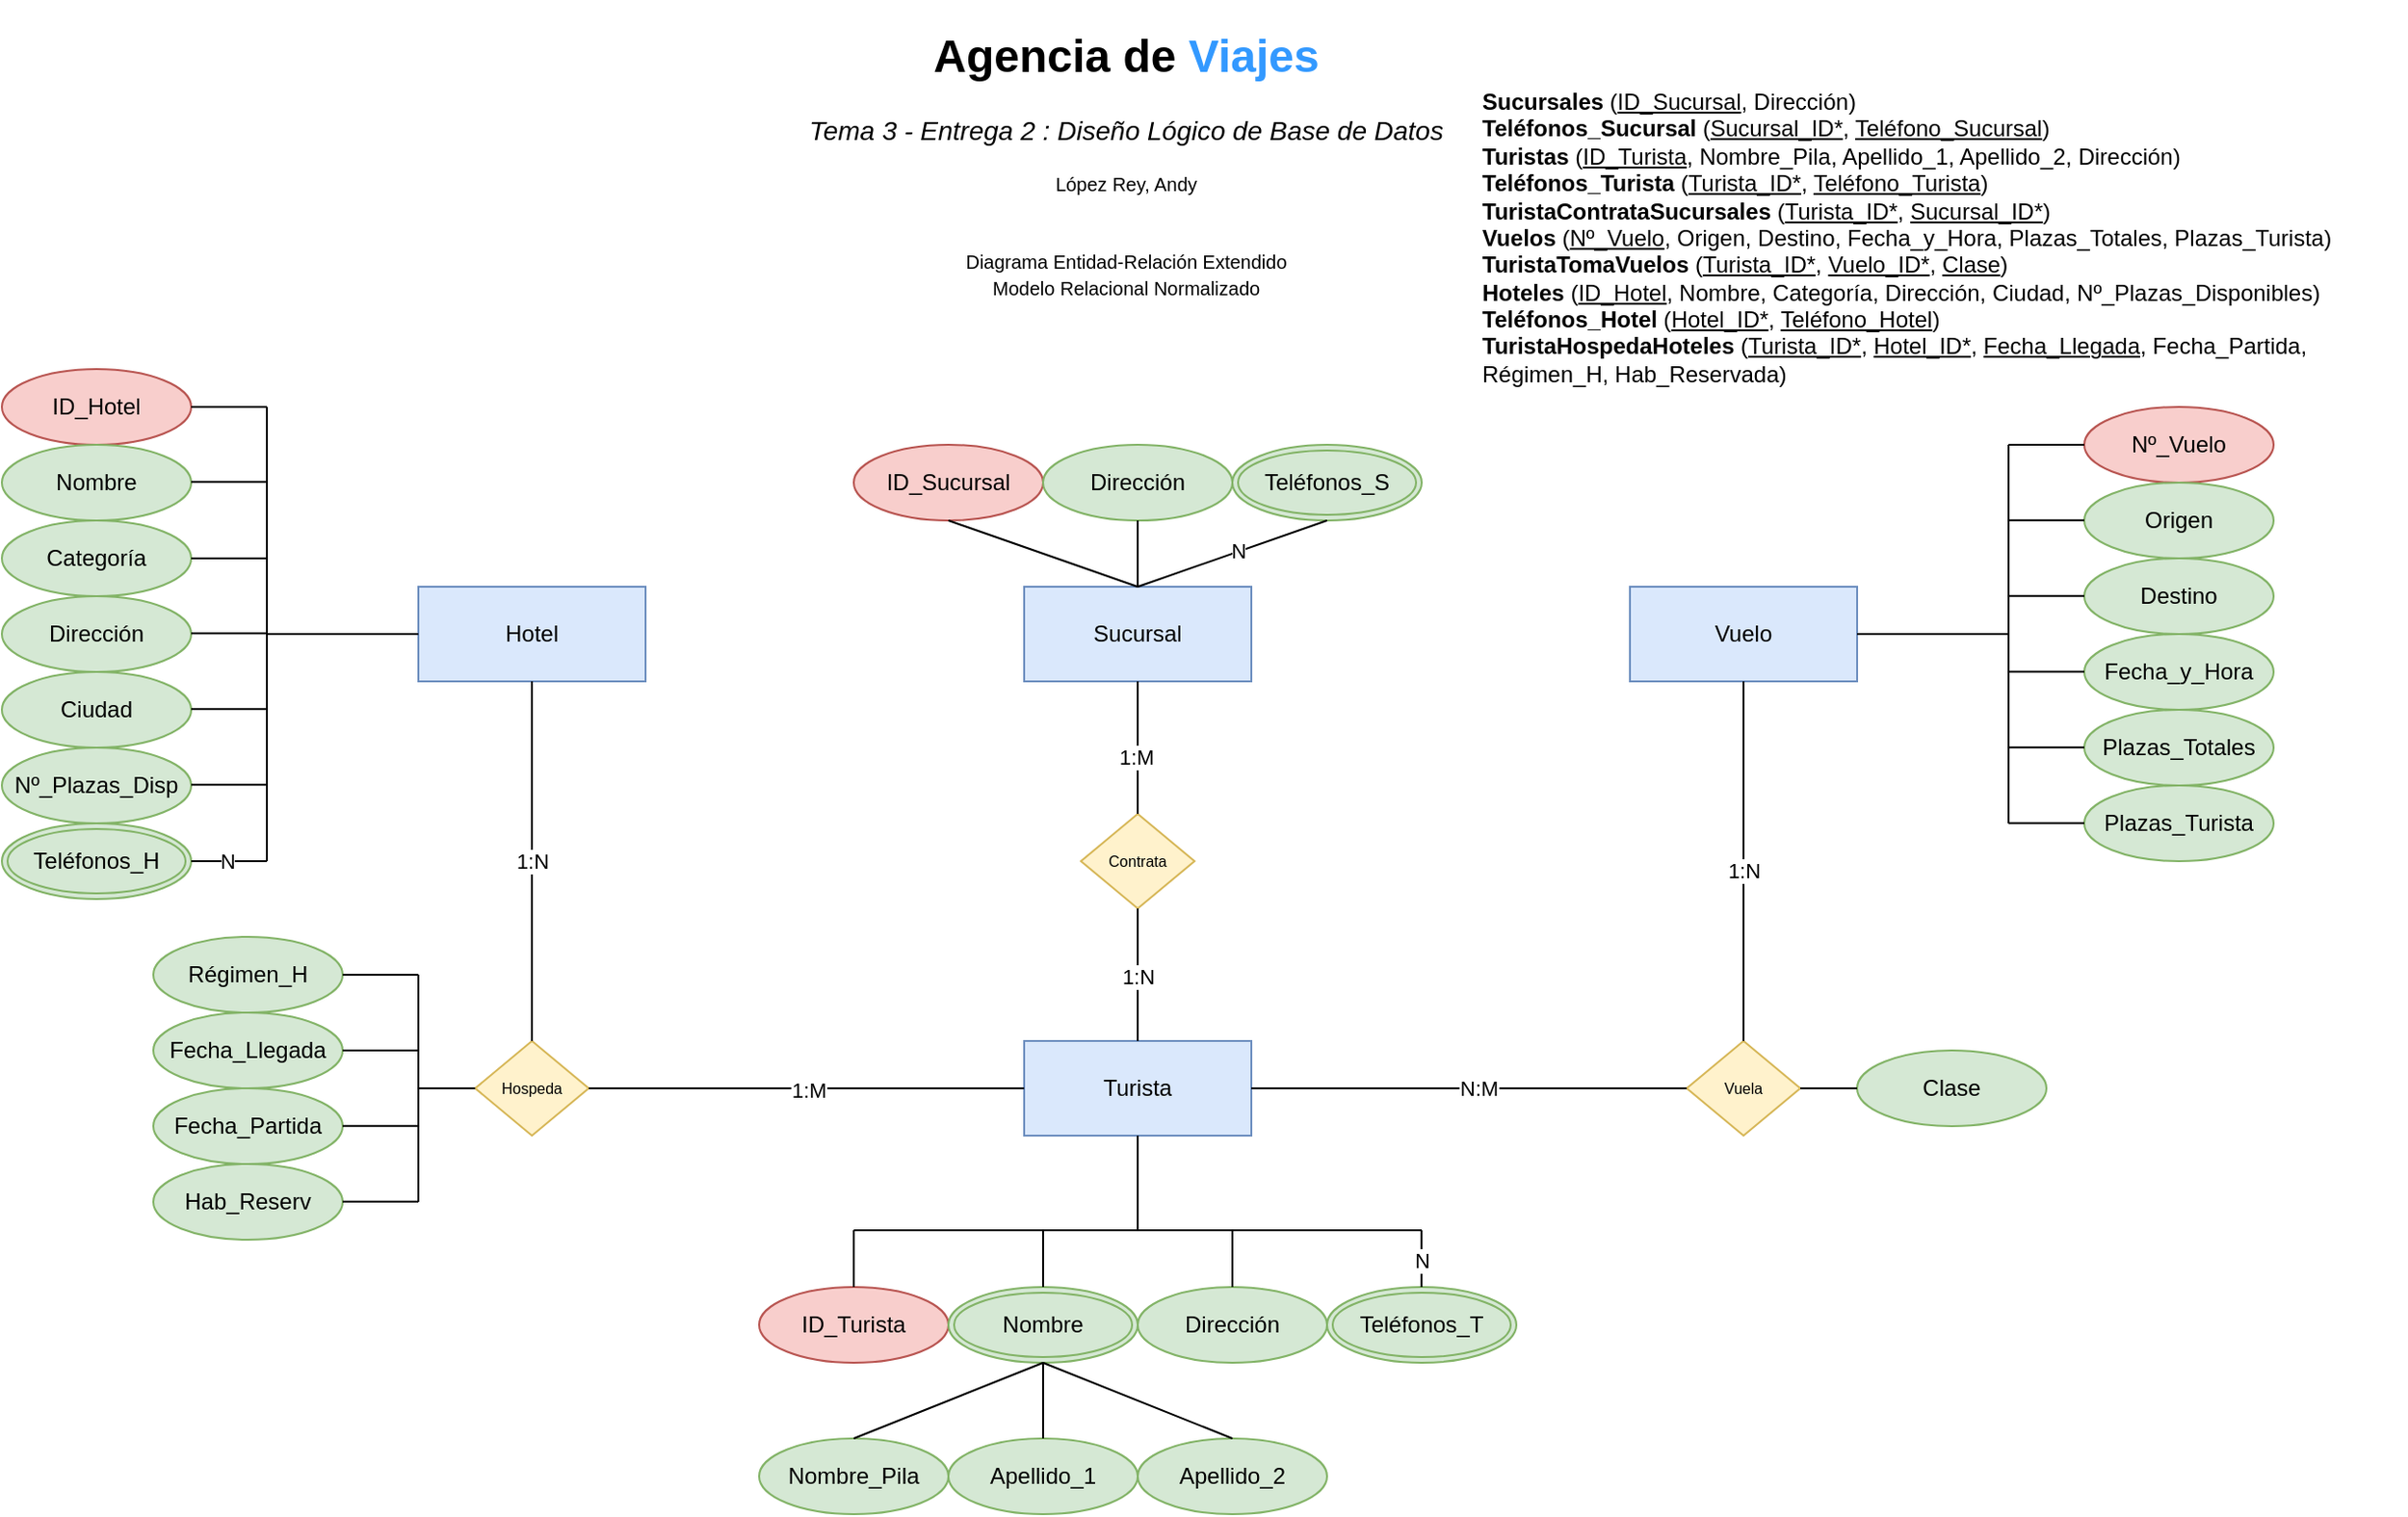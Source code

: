 <mxfile version="23.1.4" type="device">
  <diagram id="73fmRJYL05RO8pXoRcms" name="Page-1">
    <mxGraphModel dx="1646" dy="454" grid="1" gridSize="10" guides="1" tooltips="1" connect="1" arrows="1" fold="1" page="1" pageScale="1" pageWidth="827" pageHeight="1169" math="0" shadow="0">
      <root>
        <mxCell id="0" />
        <mxCell id="1" parent="0" />
        <mxCell id="Jn5Vp3NPjdzp6GlENmrg-1" value="&lt;h1&gt;Agencia de &lt;font color=&quot;#3399ff&quot;&gt;Viajes&lt;/font&gt;&lt;/h1&gt;&lt;div&gt;&lt;i&gt;&lt;font style=&quot;font-size: 14px;&quot;&gt;Tema 3 - Entrega 2 : Diseño Lógico de Base de Datos&lt;/font&gt;&lt;/i&gt;&lt;br&gt;&lt;/div&gt;&lt;div&gt;&lt;br&gt;&lt;/div&gt;&lt;div align=&quot;center&quot; style=&quot;font-size: 10px;&quot;&gt;López Rey, Andy&lt;br&gt;&lt;/div&gt;&lt;p&gt;&lt;br&gt;&lt;font style=&quot;font-size: 10px;&quot;&gt;Diagrama Entidad-Relación Extendido&lt;br&gt;Modelo Relacional Normalizado&lt;br&gt;&lt;/font&gt;&lt;/p&gt;&lt;p&gt;&lt;br&gt;&lt;/p&gt;&lt;p&gt;&lt;br&gt;&lt;/p&gt;" style="text;html=1;strokeColor=none;fillColor=none;spacing=5;spacingTop=-20;whiteSpace=wrap;overflow=hidden;rounded=0;align=center;" vertex="1" parent="1">
          <mxGeometry x="214" y="10" width="400" height="170" as="geometry" />
        </mxCell>
        <mxCell id="Jn5Vp3NPjdzp6GlENmrg-7" value="Sucursal" style="html=1;dashed=0;whiteSpace=wrap;fillColor=#dae8fc;strokeColor=#6c8ebf;" vertex="1" parent="1">
          <mxGeometry x="360" y="310" width="120" height="50" as="geometry" />
        </mxCell>
        <mxCell id="Jn5Vp3NPjdzp6GlENmrg-8" value="Hotel" style="html=1;dashed=0;whiteSpace=wrap;fillColor=#dae8fc;strokeColor=#6c8ebf;" vertex="1" parent="1">
          <mxGeometry x="40" y="310" width="120" height="50" as="geometry" />
        </mxCell>
        <mxCell id="Jn5Vp3NPjdzp6GlENmrg-9" value="Vuelo" style="html=1;dashed=0;whiteSpace=wrap;fillColor=#dae8fc;strokeColor=#6c8ebf;" vertex="1" parent="1">
          <mxGeometry x="680" y="310" width="120" height="50" as="geometry" />
        </mxCell>
        <mxCell id="Jn5Vp3NPjdzp6GlENmrg-10" value="Turista" style="html=1;dashed=0;whiteSpace=wrap;fillColor=#dae8fc;strokeColor=#6c8ebf;" vertex="1" parent="1">
          <mxGeometry x="360" y="550" width="120" height="50" as="geometry" />
        </mxCell>
        <mxCell id="Jn5Vp3NPjdzp6GlENmrg-11" value="ID_Sucursal" style="ellipse;whiteSpace=wrap;html=1;align=center;fillColor=#f8cecc;strokeColor=#b85450;" vertex="1" parent="1">
          <mxGeometry x="270" y="235" width="100" height="40" as="geometry" />
        </mxCell>
        <mxCell id="Jn5Vp3NPjdzp6GlENmrg-12" value="Dirección" style="ellipse;whiteSpace=wrap;html=1;align=center;fillColor=#d5e8d4;strokeColor=#82b366;" vertex="1" parent="1">
          <mxGeometry x="370" y="235" width="100" height="40" as="geometry" />
        </mxCell>
        <mxCell id="Jn5Vp3NPjdzp6GlENmrg-13" value="Teléfonos_S" style="ellipse;shape=doubleEllipse;margin=3;whiteSpace=wrap;html=1;align=center;fillColor=#d5e8d4;strokeColor=#82b366;" vertex="1" parent="1">
          <mxGeometry x="470" y="235" width="100" height="40" as="geometry" />
        </mxCell>
        <mxCell id="Jn5Vp3NPjdzp6GlENmrg-14" value="ID_Hotel" style="ellipse;whiteSpace=wrap;html=1;align=center;fillColor=#f8cecc;strokeColor=#b85450;" vertex="1" parent="1">
          <mxGeometry x="-180" y="195" width="100" height="40" as="geometry" />
        </mxCell>
        <mxCell id="Jn5Vp3NPjdzp6GlENmrg-15" value="Nombre" style="ellipse;whiteSpace=wrap;html=1;align=center;fillColor=#d5e8d4;strokeColor=#82b366;" vertex="1" parent="1">
          <mxGeometry x="-180" y="235" width="100" height="40" as="geometry" />
        </mxCell>
        <mxCell id="Jn5Vp3NPjdzp6GlENmrg-16" value="Categoría" style="ellipse;whiteSpace=wrap;html=1;align=center;fillColor=#d5e8d4;strokeColor=#82b366;" vertex="1" parent="1">
          <mxGeometry x="-180" y="275" width="100" height="40" as="geometry" />
        </mxCell>
        <mxCell id="Jn5Vp3NPjdzp6GlENmrg-17" value="Dirección" style="ellipse;whiteSpace=wrap;html=1;align=center;fillColor=#d5e8d4;strokeColor=#82b366;" vertex="1" parent="1">
          <mxGeometry x="-180" y="315" width="100" height="40" as="geometry" />
        </mxCell>
        <mxCell id="Jn5Vp3NPjdzp6GlENmrg-18" value="Ciudad" style="ellipse;whiteSpace=wrap;html=1;align=center;fillColor=#d5e8d4;strokeColor=#82b366;" vertex="1" parent="1">
          <mxGeometry x="-180" y="355" width="100" height="40" as="geometry" />
        </mxCell>
        <mxCell id="Jn5Vp3NPjdzp6GlENmrg-19" value="Nº_Plazas_Disp" style="ellipse;whiteSpace=wrap;html=1;align=center;fillColor=#d5e8d4;strokeColor=#82b366;" vertex="1" parent="1">
          <mxGeometry x="-180" y="395" width="100" height="40" as="geometry" />
        </mxCell>
        <mxCell id="Jn5Vp3NPjdzp6GlENmrg-20" value="Teléfonos_H" style="ellipse;shape=doubleEllipse;margin=3;whiteSpace=wrap;html=1;align=center;fillColor=#d5e8d4;strokeColor=#82b366;" vertex="1" parent="1">
          <mxGeometry x="-180" y="435" width="100" height="40" as="geometry" />
        </mxCell>
        <mxCell id="Jn5Vp3NPjdzp6GlENmrg-21" value="Nº_Vuelo" style="ellipse;whiteSpace=wrap;html=1;align=center;fillColor=#f8cecc;strokeColor=#b85450;" vertex="1" parent="1">
          <mxGeometry x="920" y="215" width="100" height="40" as="geometry" />
        </mxCell>
        <mxCell id="Jn5Vp3NPjdzp6GlENmrg-22" value="Origen" style="ellipse;whiteSpace=wrap;html=1;align=center;fillColor=#d5e8d4;strokeColor=#82b366;" vertex="1" parent="1">
          <mxGeometry x="920" y="255" width="100" height="40" as="geometry" />
        </mxCell>
        <mxCell id="Jn5Vp3NPjdzp6GlENmrg-23" value="ID_Turista" style="ellipse;whiteSpace=wrap;html=1;align=center;fillColor=#f8cecc;strokeColor=#b85450;" vertex="1" parent="1">
          <mxGeometry x="220" y="680" width="100" height="40" as="geometry" />
        </mxCell>
        <mxCell id="Jn5Vp3NPjdzp6GlENmrg-24" value="Destino" style="ellipse;whiteSpace=wrap;html=1;align=center;fillColor=#d5e8d4;strokeColor=#82b366;" vertex="1" parent="1">
          <mxGeometry x="920" y="295" width="100" height="40" as="geometry" />
        </mxCell>
        <mxCell id="Jn5Vp3NPjdzp6GlENmrg-25" value="Fecha_y_Hora" style="ellipse;whiteSpace=wrap;html=1;align=center;fillColor=#d5e8d4;strokeColor=#82b366;" vertex="1" parent="1">
          <mxGeometry x="920" y="335" width="100" height="40" as="geometry" />
        </mxCell>
        <mxCell id="Jn5Vp3NPjdzp6GlENmrg-26" value="Plazas_Totales" style="ellipse;whiteSpace=wrap;html=1;align=center;fillColor=#d5e8d4;strokeColor=#82b366;" vertex="1" parent="1">
          <mxGeometry x="920" y="375" width="100" height="40" as="geometry" />
        </mxCell>
        <mxCell id="Jn5Vp3NPjdzp6GlENmrg-27" value="Plazas_Turista" style="ellipse;whiteSpace=wrap;html=1;align=center;fillColor=#d5e8d4;strokeColor=#82b366;" vertex="1" parent="1">
          <mxGeometry x="920" y="415" width="100" height="40" as="geometry" />
        </mxCell>
        <mxCell id="Jn5Vp3NPjdzp6GlENmrg-28" value="Dirección" style="ellipse;whiteSpace=wrap;html=1;align=center;fillColor=#d5e8d4;strokeColor=#82b366;" vertex="1" parent="1">
          <mxGeometry x="420" y="680" width="100" height="40" as="geometry" />
        </mxCell>
        <mxCell id="Jn5Vp3NPjdzp6GlENmrg-29" value="Nombre" style="ellipse;shape=doubleEllipse;margin=3;whiteSpace=wrap;html=1;align=center;fillColor=#d5e8d4;strokeColor=#82b366;" vertex="1" parent="1">
          <mxGeometry x="320" y="680" width="100" height="40" as="geometry" />
        </mxCell>
        <mxCell id="Jn5Vp3NPjdzp6GlENmrg-31" value="Teléfonos_T" style="ellipse;shape=doubleEllipse;margin=3;whiteSpace=wrap;html=1;align=center;fillColor=#d5e8d4;strokeColor=#82b366;" vertex="1" parent="1">
          <mxGeometry x="520" y="680" width="100" height="40" as="geometry" />
        </mxCell>
        <mxCell id="Jn5Vp3NPjdzp6GlENmrg-32" value="Nombre_Pila" style="ellipse;whiteSpace=wrap;html=1;align=center;fillColor=#d5e8d4;strokeColor=#82b366;" vertex="1" parent="1">
          <mxGeometry x="220" y="760" width="100" height="40" as="geometry" />
        </mxCell>
        <mxCell id="Jn5Vp3NPjdzp6GlENmrg-33" value="Apellido_1" style="ellipse;whiteSpace=wrap;html=1;align=center;fillColor=#d5e8d4;strokeColor=#82b366;" vertex="1" parent="1">
          <mxGeometry x="320" y="760" width="100" height="40" as="geometry" />
        </mxCell>
        <mxCell id="Jn5Vp3NPjdzp6GlENmrg-34" value="Apellido_2" style="ellipse;whiteSpace=wrap;html=1;align=center;fillColor=#d5e8d4;strokeColor=#82b366;" vertex="1" parent="1">
          <mxGeometry x="420" y="760" width="100" height="40" as="geometry" />
        </mxCell>
        <mxCell id="Jn5Vp3NPjdzp6GlENmrg-50" value="Contrata" style="shape=rhombus;html=1;dashed=0;whiteSpace=wrap;perimeter=rhombusPerimeter;fillColor=#fff2cc;strokeColor=#d6b656;fontSize=8;" vertex="1" parent="1">
          <mxGeometry x="390" y="430" width="60" height="50" as="geometry" />
        </mxCell>
        <mxCell id="Jn5Vp3NPjdzp6GlENmrg-51" value="Vuela" style="shape=rhombus;html=1;dashed=0;whiteSpace=wrap;perimeter=rhombusPerimeter;fillColor=#fff2cc;strokeColor=#d6b656;fontSize=8;" vertex="1" parent="1">
          <mxGeometry x="710" y="550" width="60" height="50" as="geometry" />
        </mxCell>
        <mxCell id="Jn5Vp3NPjdzp6GlENmrg-52" value="Hospeda" style="shape=rhombus;html=1;dashed=0;whiteSpace=wrap;perimeter=rhombusPerimeter;fillColor=#fff2cc;strokeColor=#d6b656;fontSize=8;" vertex="1" parent="1">
          <mxGeometry x="70" y="550" width="60" height="50" as="geometry" />
        </mxCell>
        <mxCell id="Jn5Vp3NPjdzp6GlENmrg-53" value="" style="endArrow=none;html=1;rounded=0;exitX=0.5;exitY=0;exitDx=0;exitDy=0;entryX=0.5;entryY=1;entryDx=0;entryDy=0;" edge="1" parent="1" source="Jn5Vp3NPjdzp6GlENmrg-10" target="Jn5Vp3NPjdzp6GlENmrg-50">
          <mxGeometry relative="1" as="geometry">
            <mxPoint x="450" y="460" as="sourcePoint" />
            <mxPoint x="610" y="460" as="targetPoint" />
          </mxGeometry>
        </mxCell>
        <mxCell id="Jn5Vp3NPjdzp6GlENmrg-60" value="1:N" style="edgeLabel;html=1;align=center;verticalAlign=middle;resizable=0;points=[];" vertex="1" connectable="0" parent="Jn5Vp3NPjdzp6GlENmrg-53">
          <mxGeometry x="-0.017" relative="1" as="geometry">
            <mxPoint as="offset" />
          </mxGeometry>
        </mxCell>
        <mxCell id="Jn5Vp3NPjdzp6GlENmrg-54" value="" style="endArrow=none;html=1;rounded=0;exitX=0.5;exitY=0;exitDx=0;exitDy=0;entryX=0.5;entryY=1;entryDx=0;entryDy=0;" edge="1" parent="1" source="Jn5Vp3NPjdzp6GlENmrg-50" target="Jn5Vp3NPjdzp6GlENmrg-7">
          <mxGeometry relative="1" as="geometry">
            <mxPoint x="460" y="470" as="sourcePoint" />
            <mxPoint x="620" y="470" as="targetPoint" />
          </mxGeometry>
        </mxCell>
        <mxCell id="Jn5Vp3NPjdzp6GlENmrg-59" value="1:M" style="edgeLabel;html=1;align=center;verticalAlign=middle;resizable=0;points=[];" vertex="1" connectable="0" parent="Jn5Vp3NPjdzp6GlENmrg-54">
          <mxGeometry x="-0.143" y="1" relative="1" as="geometry">
            <mxPoint as="offset" />
          </mxGeometry>
        </mxCell>
        <mxCell id="Jn5Vp3NPjdzp6GlENmrg-55" value="" style="endArrow=none;html=1;rounded=0;entryX=0.5;entryY=0;entryDx=0;entryDy=0;exitX=0.5;exitY=1;exitDx=0;exitDy=0;" edge="1" parent="1" source="Jn5Vp3NPjdzp6GlENmrg-9" target="Jn5Vp3NPjdzp6GlENmrg-51">
          <mxGeometry relative="1" as="geometry">
            <mxPoint x="470" y="480" as="sourcePoint" />
            <mxPoint x="630" y="480" as="targetPoint" />
          </mxGeometry>
        </mxCell>
        <mxCell id="Jn5Vp3NPjdzp6GlENmrg-61" value="1:N" style="edgeLabel;html=1;align=center;verticalAlign=middle;resizable=0;points=[];" vertex="1" connectable="0" parent="Jn5Vp3NPjdzp6GlENmrg-55">
          <mxGeometry x="0.053" relative="1" as="geometry">
            <mxPoint as="offset" />
          </mxGeometry>
        </mxCell>
        <mxCell id="Jn5Vp3NPjdzp6GlENmrg-56" value="" style="endArrow=none;html=1;rounded=0;entryX=0;entryY=0.5;entryDx=0;entryDy=0;exitX=1;exitY=0.5;exitDx=0;exitDy=0;" edge="1" parent="1" source="Jn5Vp3NPjdzp6GlENmrg-10" target="Jn5Vp3NPjdzp6GlENmrg-51">
          <mxGeometry relative="1" as="geometry">
            <mxPoint x="480" y="490" as="sourcePoint" />
            <mxPoint x="640" y="490" as="targetPoint" />
          </mxGeometry>
        </mxCell>
        <mxCell id="Jn5Vp3NPjdzp6GlENmrg-63" value="N:M" style="edgeLabel;html=1;align=center;verticalAlign=middle;resizable=0;points=[];" vertex="1" connectable="0" parent="Jn5Vp3NPjdzp6GlENmrg-56">
          <mxGeometry x="0.038" relative="1" as="geometry">
            <mxPoint as="offset" />
          </mxGeometry>
        </mxCell>
        <mxCell id="Jn5Vp3NPjdzp6GlENmrg-57" value="" style="endArrow=none;html=1;rounded=0;exitX=1;exitY=0.5;exitDx=0;exitDy=0;entryX=0;entryY=0.5;entryDx=0;entryDy=0;" edge="1" parent="1" source="Jn5Vp3NPjdzp6GlENmrg-52" target="Jn5Vp3NPjdzp6GlENmrg-10">
          <mxGeometry relative="1" as="geometry">
            <mxPoint x="490" y="500" as="sourcePoint" />
            <mxPoint x="650" y="500" as="targetPoint" />
          </mxGeometry>
        </mxCell>
        <mxCell id="Jn5Vp3NPjdzp6GlENmrg-65" value="1:M" style="edgeLabel;html=1;align=center;verticalAlign=middle;resizable=0;points=[];" vertex="1" connectable="0" parent="Jn5Vp3NPjdzp6GlENmrg-57">
          <mxGeometry x="0.007" y="-1" relative="1" as="geometry">
            <mxPoint as="offset" />
          </mxGeometry>
        </mxCell>
        <mxCell id="Jn5Vp3NPjdzp6GlENmrg-58" value="" style="endArrow=none;html=1;rounded=0;exitX=0.5;exitY=1;exitDx=0;exitDy=0;entryX=0.5;entryY=0;entryDx=0;entryDy=0;" edge="1" parent="1" source="Jn5Vp3NPjdzp6GlENmrg-8" target="Jn5Vp3NPjdzp6GlENmrg-52">
          <mxGeometry relative="1" as="geometry">
            <mxPoint x="500" y="510" as="sourcePoint" />
            <mxPoint x="660" y="510" as="targetPoint" />
          </mxGeometry>
        </mxCell>
        <mxCell id="Jn5Vp3NPjdzp6GlENmrg-64" value="1:N" style="edgeLabel;html=1;align=center;verticalAlign=middle;resizable=0;points=[];" vertex="1" connectable="0" parent="Jn5Vp3NPjdzp6GlENmrg-58">
          <mxGeometry x="0.002" relative="1" as="geometry">
            <mxPoint as="offset" />
          </mxGeometry>
        </mxCell>
        <mxCell id="Jn5Vp3NPjdzp6GlENmrg-66" value="" style="endArrow=none;html=1;rounded=0;exitX=1;exitY=0.5;exitDx=0;exitDy=0;" edge="1" parent="1" source="Jn5Vp3NPjdzp6GlENmrg-9">
          <mxGeometry relative="1" as="geometry">
            <mxPoint x="810" y="354.88" as="sourcePoint" />
            <mxPoint x="880" y="335" as="targetPoint" />
          </mxGeometry>
        </mxCell>
        <mxCell id="Jn5Vp3NPjdzp6GlENmrg-69" value="" style="endArrow=none;html=1;rounded=0;" edge="1" parent="1">
          <mxGeometry relative="1" as="geometry">
            <mxPoint x="880" y="235" as="sourcePoint" />
            <mxPoint x="880" y="435" as="targetPoint" />
          </mxGeometry>
        </mxCell>
        <mxCell id="Jn5Vp3NPjdzp6GlENmrg-70" value="" style="endArrow=none;html=1;rounded=0;entryX=0;entryY=0.5;entryDx=0;entryDy=0;" edge="1" parent="1" target="Jn5Vp3NPjdzp6GlENmrg-21">
          <mxGeometry relative="1" as="geometry">
            <mxPoint x="880" y="235" as="sourcePoint" />
            <mxPoint x="920" y="340" as="targetPoint" />
          </mxGeometry>
        </mxCell>
        <mxCell id="Jn5Vp3NPjdzp6GlENmrg-71" value="" style="endArrow=none;html=1;rounded=0;entryX=0;entryY=0.5;entryDx=0;entryDy=0;" edge="1" parent="1">
          <mxGeometry relative="1" as="geometry">
            <mxPoint x="880" y="434.88" as="sourcePoint" />
            <mxPoint x="920" y="434.88" as="targetPoint" />
          </mxGeometry>
        </mxCell>
        <mxCell id="Jn5Vp3NPjdzp6GlENmrg-72" value="" style="endArrow=none;html=1;rounded=0;entryX=0;entryY=0.5;entryDx=0;entryDy=0;" edge="1" parent="1">
          <mxGeometry relative="1" as="geometry">
            <mxPoint x="880" y="274.88" as="sourcePoint" />
            <mxPoint x="920" y="274.88" as="targetPoint" />
          </mxGeometry>
        </mxCell>
        <mxCell id="Jn5Vp3NPjdzp6GlENmrg-73" value="" style="endArrow=none;html=1;rounded=0;entryX=0;entryY=0.5;entryDx=0;entryDy=0;" edge="1" parent="1">
          <mxGeometry relative="1" as="geometry">
            <mxPoint x="880" y="314.88" as="sourcePoint" />
            <mxPoint x="920" y="314.88" as="targetPoint" />
          </mxGeometry>
        </mxCell>
        <mxCell id="Jn5Vp3NPjdzp6GlENmrg-74" value="" style="endArrow=none;html=1;rounded=0;entryX=0;entryY=0.5;entryDx=0;entryDy=0;" edge="1" parent="1">
          <mxGeometry relative="1" as="geometry">
            <mxPoint x="880" y="354.88" as="sourcePoint" />
            <mxPoint x="920" y="354.88" as="targetPoint" />
          </mxGeometry>
        </mxCell>
        <mxCell id="Jn5Vp3NPjdzp6GlENmrg-75" value="" style="endArrow=none;html=1;rounded=0;entryX=0;entryY=0.5;entryDx=0;entryDy=0;" edge="1" parent="1">
          <mxGeometry relative="1" as="geometry">
            <mxPoint x="880" y="394.88" as="sourcePoint" />
            <mxPoint x="920" y="394.88" as="targetPoint" />
          </mxGeometry>
        </mxCell>
        <mxCell id="Jn5Vp3NPjdzp6GlENmrg-77" value="" style="endArrow=none;html=1;rounded=0;entryX=0;entryY=0.5;entryDx=0;entryDy=0;" edge="1" parent="1" target="Jn5Vp3NPjdzp6GlENmrg-8">
          <mxGeometry relative="1" as="geometry">
            <mxPoint x="-40" y="335" as="sourcePoint" />
            <mxPoint x="170" y="380" as="targetPoint" />
          </mxGeometry>
        </mxCell>
        <mxCell id="Jn5Vp3NPjdzp6GlENmrg-78" value="" style="endArrow=none;html=1;rounded=0;" edge="1" parent="1">
          <mxGeometry relative="1" as="geometry">
            <mxPoint x="-40" y="455" as="sourcePoint" />
            <mxPoint x="-40" y="215" as="targetPoint" />
          </mxGeometry>
        </mxCell>
        <mxCell id="Jn5Vp3NPjdzp6GlENmrg-79" value="" style="endArrow=none;html=1;rounded=0;exitX=1;exitY=0.5;exitDx=0;exitDy=0;" edge="1" parent="1" source="Jn5Vp3NPjdzp6GlENmrg-14">
          <mxGeometry relative="1" as="geometry">
            <mxPoint x="-120" y="360" as="sourcePoint" />
            <mxPoint x="-40" y="215" as="targetPoint" />
          </mxGeometry>
        </mxCell>
        <mxCell id="Jn5Vp3NPjdzp6GlENmrg-80" value="" style="endArrow=none;html=1;rounded=0;exitX=1;exitY=0.5;exitDx=0;exitDy=0;" edge="1" parent="1">
          <mxGeometry relative="1" as="geometry">
            <mxPoint x="-80" y="254.67" as="sourcePoint" />
            <mxPoint x="-40" y="254.67" as="targetPoint" />
          </mxGeometry>
        </mxCell>
        <mxCell id="Jn5Vp3NPjdzp6GlENmrg-81" value="" style="endArrow=none;html=1;rounded=0;exitX=1;exitY=0.5;exitDx=0;exitDy=0;" edge="1" parent="1">
          <mxGeometry relative="1" as="geometry">
            <mxPoint x="-80" y="295" as="sourcePoint" />
            <mxPoint x="-40" y="295" as="targetPoint" />
          </mxGeometry>
        </mxCell>
        <mxCell id="Jn5Vp3NPjdzp6GlENmrg-82" value="" style="endArrow=none;html=1;rounded=0;exitX=1;exitY=0.5;exitDx=0;exitDy=0;" edge="1" parent="1">
          <mxGeometry relative="1" as="geometry">
            <mxPoint x="-80" y="334.67" as="sourcePoint" />
            <mxPoint x="-40" y="334.67" as="targetPoint" />
          </mxGeometry>
        </mxCell>
        <mxCell id="Jn5Vp3NPjdzp6GlENmrg-83" value="" style="endArrow=none;html=1;rounded=0;exitX=1;exitY=0.5;exitDx=0;exitDy=0;" edge="1" parent="1">
          <mxGeometry relative="1" as="geometry">
            <mxPoint x="-80" y="374.67" as="sourcePoint" />
            <mxPoint x="-40" y="374.67" as="targetPoint" />
          </mxGeometry>
        </mxCell>
        <mxCell id="Jn5Vp3NPjdzp6GlENmrg-84" value="" style="endArrow=none;html=1;rounded=0;exitX=1;exitY=0.5;exitDx=0;exitDy=0;" edge="1" parent="1">
          <mxGeometry relative="1" as="geometry">
            <mxPoint x="-80" y="414.67" as="sourcePoint" />
            <mxPoint x="-40" y="414.67" as="targetPoint" />
          </mxGeometry>
        </mxCell>
        <mxCell id="Jn5Vp3NPjdzp6GlENmrg-85" value="" style="endArrow=none;html=1;rounded=0;exitX=1;exitY=0.5;exitDx=0;exitDy=0;" edge="1" parent="1">
          <mxGeometry relative="1" as="geometry">
            <mxPoint x="-80" y="455" as="sourcePoint" />
            <mxPoint x="-40" y="455" as="targetPoint" />
          </mxGeometry>
        </mxCell>
        <mxCell id="Jn5Vp3NPjdzp6GlENmrg-86" value="N" style="edgeLabel;html=1;align=center;verticalAlign=middle;resizable=0;points=[];" vertex="1" connectable="0" parent="Jn5Vp3NPjdzp6GlENmrg-85">
          <mxGeometry x="-0.067" relative="1" as="geometry">
            <mxPoint as="offset" />
          </mxGeometry>
        </mxCell>
        <mxCell id="Jn5Vp3NPjdzp6GlENmrg-87" value="" style="endArrow=none;html=1;rounded=0;exitX=0.5;exitY=1;exitDx=0;exitDy=0;entryX=0.5;entryY=0;entryDx=0;entryDy=0;" edge="1" parent="1" source="Jn5Vp3NPjdzp6GlENmrg-11" target="Jn5Vp3NPjdzp6GlENmrg-7">
          <mxGeometry relative="1" as="geometry">
            <mxPoint x="360" y="290" as="sourcePoint" />
            <mxPoint x="520" y="290" as="targetPoint" />
          </mxGeometry>
        </mxCell>
        <mxCell id="Jn5Vp3NPjdzp6GlENmrg-88" value="" style="endArrow=none;html=1;rounded=0;exitX=0.5;exitY=0;exitDx=0;exitDy=0;entryX=0.5;entryY=1;entryDx=0;entryDy=0;" edge="1" parent="1" source="Jn5Vp3NPjdzp6GlENmrg-7" target="Jn5Vp3NPjdzp6GlENmrg-12">
          <mxGeometry relative="1" as="geometry">
            <mxPoint x="330" y="285" as="sourcePoint" />
            <mxPoint x="430" y="320" as="targetPoint" />
          </mxGeometry>
        </mxCell>
        <mxCell id="Jn5Vp3NPjdzp6GlENmrg-89" value="" style="endArrow=none;html=1;rounded=0;exitX=0.5;exitY=0;exitDx=0;exitDy=0;entryX=0.5;entryY=1;entryDx=0;entryDy=0;" edge="1" parent="1" source="Jn5Vp3NPjdzp6GlENmrg-7" target="Jn5Vp3NPjdzp6GlENmrg-13">
          <mxGeometry relative="1" as="geometry">
            <mxPoint x="430" y="320" as="sourcePoint" />
            <mxPoint x="430" y="285" as="targetPoint" />
          </mxGeometry>
        </mxCell>
        <mxCell id="Jn5Vp3NPjdzp6GlENmrg-90" value="N" style="edgeLabel;html=1;align=center;verticalAlign=middle;resizable=0;points=[];" vertex="1" connectable="0" parent="Jn5Vp3NPjdzp6GlENmrg-89">
          <mxGeometry x="0.064" y="1" relative="1" as="geometry">
            <mxPoint as="offset" />
          </mxGeometry>
        </mxCell>
        <mxCell id="Jn5Vp3NPjdzp6GlENmrg-91" value="" style="endArrow=none;html=1;rounded=0;exitX=0.5;exitY=1;exitDx=0;exitDy=0;" edge="1" parent="1" source="Jn5Vp3NPjdzp6GlENmrg-10">
          <mxGeometry relative="1" as="geometry">
            <mxPoint x="390" y="680" as="sourcePoint" />
            <mxPoint x="420" y="650" as="targetPoint" />
          </mxGeometry>
        </mxCell>
        <mxCell id="Jn5Vp3NPjdzp6GlENmrg-96" value="" style="endArrow=none;html=1;rounded=0;" edge="1" parent="1">
          <mxGeometry relative="1" as="geometry">
            <mxPoint x="270" y="650" as="sourcePoint" />
            <mxPoint x="570" y="650" as="targetPoint" />
          </mxGeometry>
        </mxCell>
        <mxCell id="Jn5Vp3NPjdzp6GlENmrg-97" value="" style="endArrow=none;html=1;rounded=0;exitX=0.5;exitY=0;exitDx=0;exitDy=0;" edge="1" parent="1" source="Jn5Vp3NPjdzp6GlENmrg-23">
          <mxGeometry relative="1" as="geometry">
            <mxPoint x="340" y="680" as="sourcePoint" />
            <mxPoint x="270" y="650" as="targetPoint" />
          </mxGeometry>
        </mxCell>
        <mxCell id="Jn5Vp3NPjdzp6GlENmrg-98" value="" style="endArrow=none;html=1;rounded=0;exitX=0.5;exitY=0;exitDx=0;exitDy=0;" edge="1" parent="1">
          <mxGeometry relative="1" as="geometry">
            <mxPoint x="370" y="680" as="sourcePoint" />
            <mxPoint x="370" y="650" as="targetPoint" />
          </mxGeometry>
        </mxCell>
        <mxCell id="Jn5Vp3NPjdzp6GlENmrg-99" value="" style="endArrow=none;html=1;rounded=0;exitX=0.5;exitY=0;exitDx=0;exitDy=0;" edge="1" parent="1">
          <mxGeometry relative="1" as="geometry">
            <mxPoint x="470" y="680" as="sourcePoint" />
            <mxPoint x="470" y="650" as="targetPoint" />
          </mxGeometry>
        </mxCell>
        <mxCell id="Jn5Vp3NPjdzp6GlENmrg-100" value="" style="endArrow=none;html=1;rounded=0;exitX=0.5;exitY=0;exitDx=0;exitDy=0;" edge="1" parent="1">
          <mxGeometry relative="1" as="geometry">
            <mxPoint x="569.88" y="680" as="sourcePoint" />
            <mxPoint x="569.88" y="650" as="targetPoint" />
          </mxGeometry>
        </mxCell>
        <mxCell id="Jn5Vp3NPjdzp6GlENmrg-104" value="N" style="edgeLabel;html=1;align=center;verticalAlign=middle;resizable=0;points=[];" vertex="1" connectable="0" parent="Jn5Vp3NPjdzp6GlENmrg-100">
          <mxGeometry x="-0.043" relative="1" as="geometry">
            <mxPoint as="offset" />
          </mxGeometry>
        </mxCell>
        <mxCell id="Jn5Vp3NPjdzp6GlENmrg-101" value="" style="endArrow=none;html=1;rounded=0;exitX=0.5;exitY=0;exitDx=0;exitDy=0;entryX=0.5;entryY=1;entryDx=0;entryDy=0;" edge="1" parent="1" source="Jn5Vp3NPjdzp6GlENmrg-32" target="Jn5Vp3NPjdzp6GlENmrg-29">
          <mxGeometry relative="1" as="geometry">
            <mxPoint x="320" y="720" as="sourcePoint" />
            <mxPoint x="480" y="720" as="targetPoint" />
          </mxGeometry>
        </mxCell>
        <mxCell id="Jn5Vp3NPjdzp6GlENmrg-102" value="" style="endArrow=none;html=1;rounded=0;exitX=0.5;exitY=0;exitDx=0;exitDy=0;entryX=0.5;entryY=1;entryDx=0;entryDy=0;" edge="1" parent="1" source="Jn5Vp3NPjdzp6GlENmrg-33" target="Jn5Vp3NPjdzp6GlENmrg-29">
          <mxGeometry relative="1" as="geometry">
            <mxPoint x="280" y="770" as="sourcePoint" />
            <mxPoint x="380" y="730" as="targetPoint" />
          </mxGeometry>
        </mxCell>
        <mxCell id="Jn5Vp3NPjdzp6GlENmrg-103" value="" style="endArrow=none;html=1;rounded=0;exitX=0.5;exitY=0;exitDx=0;exitDy=0;entryX=0.5;entryY=1;entryDx=0;entryDy=0;" edge="1" parent="1" source="Jn5Vp3NPjdzp6GlENmrg-34" target="Jn5Vp3NPjdzp6GlENmrg-29">
          <mxGeometry relative="1" as="geometry">
            <mxPoint x="380" y="770" as="sourcePoint" />
            <mxPoint x="380" y="730" as="targetPoint" />
          </mxGeometry>
        </mxCell>
        <mxCell id="Jn5Vp3NPjdzp6GlENmrg-106" value="Clase" style="ellipse;whiteSpace=wrap;html=1;align=center;fillColor=#d5e8d4;strokeColor=#82b366;" vertex="1" parent="1">
          <mxGeometry x="800" y="555" width="100" height="40" as="geometry" />
        </mxCell>
        <mxCell id="Jn5Vp3NPjdzp6GlENmrg-108" value="" style="endArrow=none;html=1;rounded=0;entryX=0;entryY=0.5;entryDx=0;entryDy=0;exitX=1;exitY=0.5;exitDx=0;exitDy=0;" edge="1" parent="1" source="Jn5Vp3NPjdzp6GlENmrg-51" target="Jn5Vp3NPjdzp6GlENmrg-106">
          <mxGeometry relative="1" as="geometry">
            <mxPoint x="780" y="585" as="sourcePoint" />
            <mxPoint x="810" y="550" as="targetPoint" />
          </mxGeometry>
        </mxCell>
        <mxCell id="Jn5Vp3NPjdzp6GlENmrg-109" value="Régimen_H" style="ellipse;whiteSpace=wrap;html=1;align=center;fillColor=#d5e8d4;strokeColor=#82b366;" vertex="1" parent="1">
          <mxGeometry x="-100" y="495" width="100" height="40" as="geometry" />
        </mxCell>
        <mxCell id="Jn5Vp3NPjdzp6GlENmrg-110" value="Hab_Reserv" style="ellipse;whiteSpace=wrap;html=1;align=center;fillColor=#d5e8d4;strokeColor=#82b366;" vertex="1" parent="1">
          <mxGeometry x="-100" y="615" width="100" height="40" as="geometry" />
        </mxCell>
        <mxCell id="Jn5Vp3NPjdzp6GlENmrg-113" value="Fecha_Llegada" style="ellipse;whiteSpace=wrap;html=1;align=center;fillColor=#d5e8d4;strokeColor=#82b366;" vertex="1" parent="1">
          <mxGeometry x="-100" y="535" width="100" height="40" as="geometry" />
        </mxCell>
        <mxCell id="Jn5Vp3NPjdzp6GlENmrg-114" value="Fecha_Partida" style="ellipse;whiteSpace=wrap;html=1;align=center;fillColor=#d5e8d4;strokeColor=#82b366;" vertex="1" parent="1">
          <mxGeometry x="-100" y="575" width="100" height="40" as="geometry" />
        </mxCell>
        <mxCell id="Jn5Vp3NPjdzp6GlENmrg-117" value="" style="endArrow=none;html=1;rounded=0;entryX=0;entryY=0.5;entryDx=0;entryDy=0;" edge="1" parent="1" target="Jn5Vp3NPjdzp6GlENmrg-52">
          <mxGeometry relative="1" as="geometry">
            <mxPoint x="40" y="575" as="sourcePoint" />
            <mxPoint x="190" y="580" as="targetPoint" />
          </mxGeometry>
        </mxCell>
        <mxCell id="Jn5Vp3NPjdzp6GlENmrg-118" value="" style="endArrow=none;html=1;rounded=0;" edge="1" parent="1">
          <mxGeometry relative="1" as="geometry">
            <mxPoint x="40" y="515" as="sourcePoint" />
            <mxPoint x="40" y="635" as="targetPoint" />
          </mxGeometry>
        </mxCell>
        <mxCell id="Jn5Vp3NPjdzp6GlENmrg-119" value="" style="endArrow=none;html=1;rounded=0;exitX=1;exitY=0.5;exitDx=0;exitDy=0;" edge="1" parent="1" source="Jn5Vp3NPjdzp6GlENmrg-109">
          <mxGeometry relative="1" as="geometry">
            <mxPoint x="30" y="580" as="sourcePoint" />
            <mxPoint x="40" y="515" as="targetPoint" />
          </mxGeometry>
        </mxCell>
        <mxCell id="Jn5Vp3NPjdzp6GlENmrg-120" value="" style="endArrow=none;html=1;rounded=0;exitX=1;exitY=0.5;exitDx=0;exitDy=0;" edge="1" parent="1">
          <mxGeometry relative="1" as="geometry">
            <mxPoint y="555" as="sourcePoint" />
            <mxPoint x="40" y="555" as="targetPoint" />
          </mxGeometry>
        </mxCell>
        <mxCell id="Jn5Vp3NPjdzp6GlENmrg-121" value="" style="endArrow=none;html=1;rounded=0;exitX=1;exitY=0.5;exitDx=0;exitDy=0;" edge="1" parent="1">
          <mxGeometry relative="1" as="geometry">
            <mxPoint y="594.86" as="sourcePoint" />
            <mxPoint x="40" y="594.86" as="targetPoint" />
          </mxGeometry>
        </mxCell>
        <mxCell id="Jn5Vp3NPjdzp6GlENmrg-122" value="" style="endArrow=none;html=1;rounded=0;exitX=1;exitY=0.5;exitDx=0;exitDy=0;" edge="1" parent="1">
          <mxGeometry relative="1" as="geometry">
            <mxPoint y="634.86" as="sourcePoint" />
            <mxPoint x="40" y="634.86" as="targetPoint" />
          </mxGeometry>
        </mxCell>
        <mxCell id="Jn5Vp3NPjdzp6GlENmrg-123" value="&lt;div&gt;&lt;b&gt;Sucursales&lt;/b&gt; (&lt;u&gt;ID_Sucursal&lt;/u&gt;, Dirección)&lt;/div&gt;&lt;div&gt;&lt;b&gt;Teléfonos_Sucursal &lt;/b&gt;(&lt;u&gt;Sucursal_ID*&lt;/u&gt;, &lt;u&gt;Teléfono_Sucursal&lt;/u&gt;)&lt;/div&gt;&lt;div&gt;&lt;b&gt;Turistas &lt;/b&gt;(&lt;u&gt;ID_Turista&lt;/u&gt;, Nombre_Pila, Apellido_1, Apellido_2, Dirección)&lt;br&gt;&lt;b&gt;Teléfonos_Turista &lt;/b&gt;(&lt;u&gt;Turista_ID*&lt;/u&gt;, &lt;u&gt;Teléfono_Turista&lt;/u&gt;)&lt;/div&gt;&lt;div&gt;&lt;b&gt;TuristaContrataSucursales&lt;/b&gt; (&lt;u&gt;Turista_ID*&lt;/u&gt;, &lt;u&gt;Sucursal_ID*&lt;/u&gt;)&lt;br&gt;&lt;b&gt;Vuelos &lt;/b&gt;(&lt;u&gt;Nº_Vuelo&lt;/u&gt;, Origen, Destino, Fecha_y_Hora, Plazas_Totales, Plazas_Turista)&lt;br&gt;&lt;b&gt;TuristaTomaVuelos &lt;/b&gt;(&lt;u&gt;Turista_ID*&lt;/u&gt;, &lt;u&gt;Vuelo_ID*&lt;/u&gt;, &lt;u&gt;Clase&lt;/u&gt;)&lt;br&gt;&lt;b&gt;Hoteles&lt;/b&gt; (&lt;u&gt;ID_Hotel&lt;/u&gt;, Nombre, Categoría, Dirección, Ciudad, Nº_Plazas_Disponibles)&lt;/div&gt;&lt;div&gt;&lt;b&gt;Teléfonos_Hotel&lt;/b&gt; (&lt;u&gt;Hotel_ID*&lt;/u&gt;, &lt;u&gt;Teléfono_Hotel&lt;/u&gt;)&lt;br&gt;&lt;/div&gt;&lt;div&gt;&lt;b&gt;TuristaHospedaHoteles&lt;/b&gt; (&lt;u&gt;Turista_ID*&lt;/u&gt;, &lt;u&gt;Hotel_ID*&lt;/u&gt;, &lt;u&gt;Fecha_Llegada&lt;/u&gt;, Fecha_Partida, Régimen_H, Hab_Reservada)&lt;br&gt;&lt;br&gt;&lt;br&gt;&lt;/div&gt;" style="text;html=1;align=left;verticalAlign=middle;whiteSpace=wrap;rounded=0;" vertex="1" parent="1">
          <mxGeometry x="600" y="45" width="490" height="190" as="geometry" />
        </mxCell>
      </root>
    </mxGraphModel>
  </diagram>
</mxfile>
